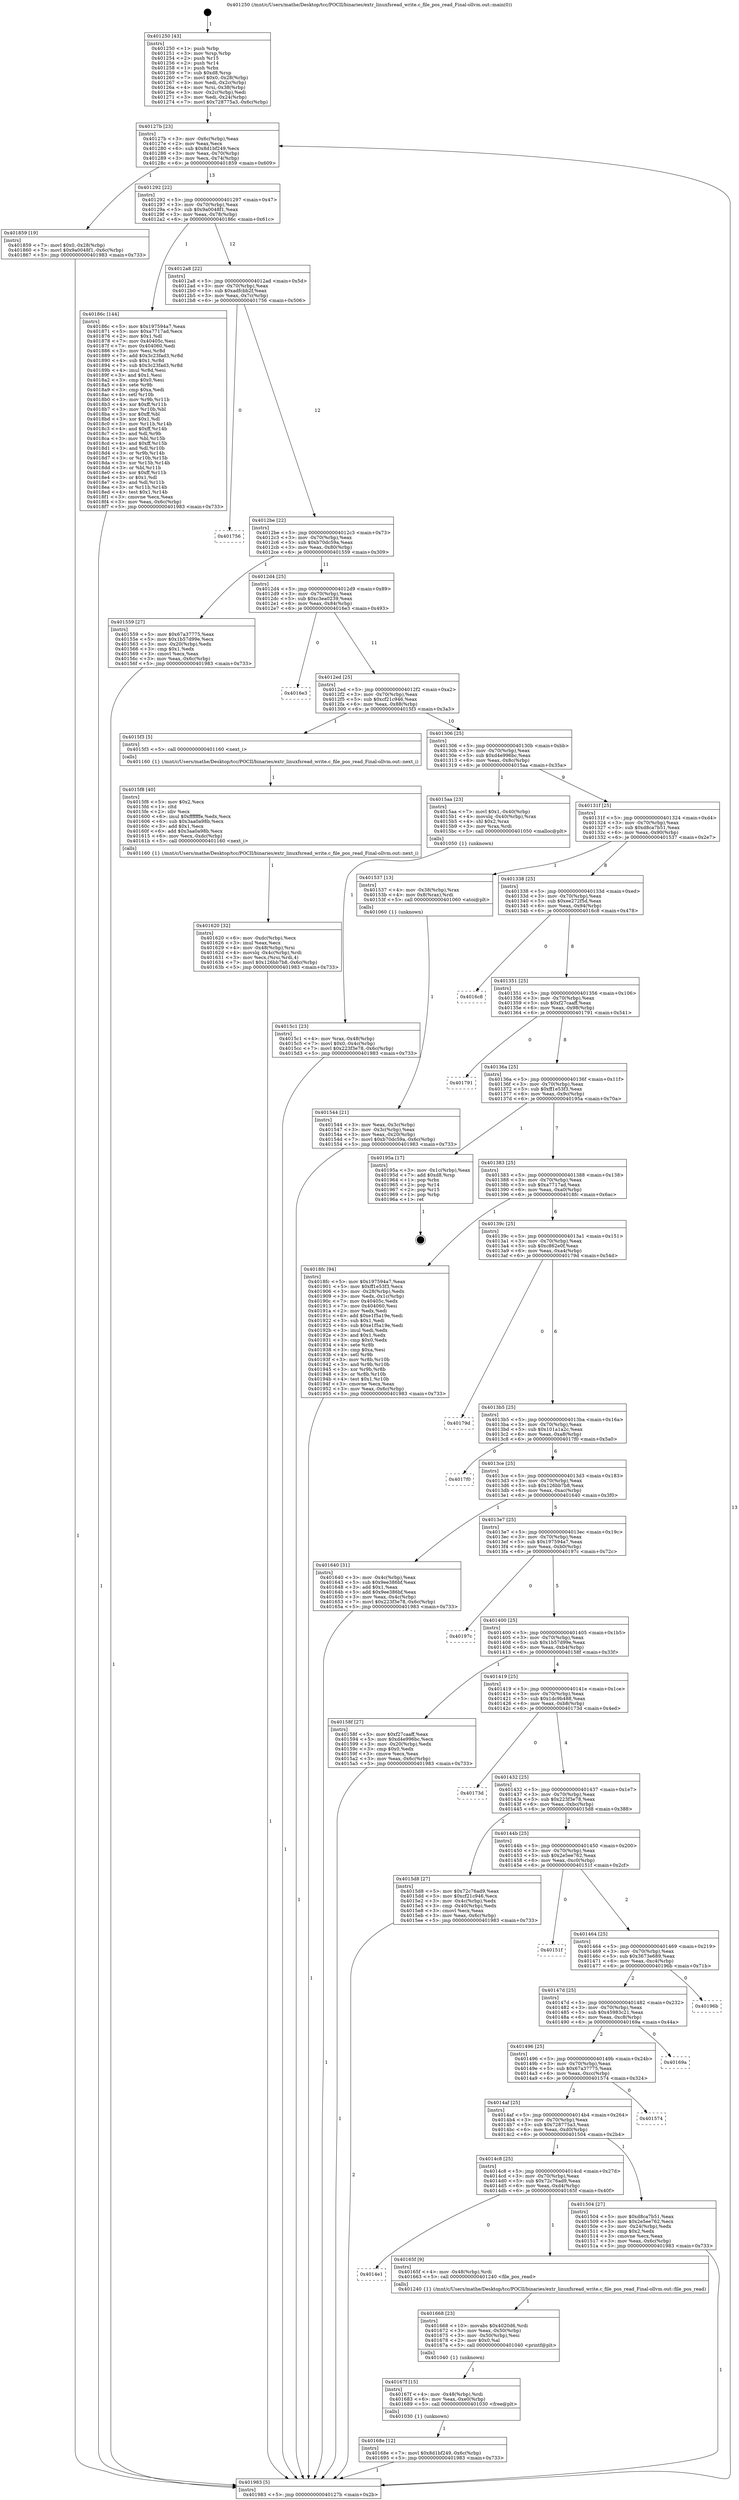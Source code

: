 digraph "0x401250" {
  label = "0x401250 (/mnt/c/Users/mathe/Desktop/tcc/POCII/binaries/extr_linuxfsread_write.c_file_pos_read_Final-ollvm.out::main(0))"
  labelloc = "t"
  node[shape=record]

  Entry [label="",width=0.3,height=0.3,shape=circle,fillcolor=black,style=filled]
  "0x40127b" [label="{
     0x40127b [23]\l
     | [instrs]\l
     &nbsp;&nbsp;0x40127b \<+3\>: mov -0x6c(%rbp),%eax\l
     &nbsp;&nbsp;0x40127e \<+2\>: mov %eax,%ecx\l
     &nbsp;&nbsp;0x401280 \<+6\>: sub $0x8d1bf249,%ecx\l
     &nbsp;&nbsp;0x401286 \<+3\>: mov %eax,-0x70(%rbp)\l
     &nbsp;&nbsp;0x401289 \<+3\>: mov %ecx,-0x74(%rbp)\l
     &nbsp;&nbsp;0x40128c \<+6\>: je 0000000000401859 \<main+0x609\>\l
  }"]
  "0x401859" [label="{
     0x401859 [19]\l
     | [instrs]\l
     &nbsp;&nbsp;0x401859 \<+7\>: movl $0x0,-0x28(%rbp)\l
     &nbsp;&nbsp;0x401860 \<+7\>: movl $0x9a0048f1,-0x6c(%rbp)\l
     &nbsp;&nbsp;0x401867 \<+5\>: jmp 0000000000401983 \<main+0x733\>\l
  }"]
  "0x401292" [label="{
     0x401292 [22]\l
     | [instrs]\l
     &nbsp;&nbsp;0x401292 \<+5\>: jmp 0000000000401297 \<main+0x47\>\l
     &nbsp;&nbsp;0x401297 \<+3\>: mov -0x70(%rbp),%eax\l
     &nbsp;&nbsp;0x40129a \<+5\>: sub $0x9a0048f1,%eax\l
     &nbsp;&nbsp;0x40129f \<+3\>: mov %eax,-0x78(%rbp)\l
     &nbsp;&nbsp;0x4012a2 \<+6\>: je 000000000040186c \<main+0x61c\>\l
  }"]
  Exit [label="",width=0.3,height=0.3,shape=circle,fillcolor=black,style=filled,peripheries=2]
  "0x40186c" [label="{
     0x40186c [144]\l
     | [instrs]\l
     &nbsp;&nbsp;0x40186c \<+5\>: mov $0x197594a7,%eax\l
     &nbsp;&nbsp;0x401871 \<+5\>: mov $0xa7717ad,%ecx\l
     &nbsp;&nbsp;0x401876 \<+2\>: mov $0x1,%dl\l
     &nbsp;&nbsp;0x401878 \<+7\>: mov 0x40405c,%esi\l
     &nbsp;&nbsp;0x40187f \<+7\>: mov 0x404060,%edi\l
     &nbsp;&nbsp;0x401886 \<+3\>: mov %esi,%r8d\l
     &nbsp;&nbsp;0x401889 \<+7\>: add $0x3c23fad3,%r8d\l
     &nbsp;&nbsp;0x401890 \<+4\>: sub $0x1,%r8d\l
     &nbsp;&nbsp;0x401894 \<+7\>: sub $0x3c23fad3,%r8d\l
     &nbsp;&nbsp;0x40189b \<+4\>: imul %r8d,%esi\l
     &nbsp;&nbsp;0x40189f \<+3\>: and $0x1,%esi\l
     &nbsp;&nbsp;0x4018a2 \<+3\>: cmp $0x0,%esi\l
     &nbsp;&nbsp;0x4018a5 \<+4\>: sete %r9b\l
     &nbsp;&nbsp;0x4018a9 \<+3\>: cmp $0xa,%edi\l
     &nbsp;&nbsp;0x4018ac \<+4\>: setl %r10b\l
     &nbsp;&nbsp;0x4018b0 \<+3\>: mov %r9b,%r11b\l
     &nbsp;&nbsp;0x4018b3 \<+4\>: xor $0xff,%r11b\l
     &nbsp;&nbsp;0x4018b7 \<+3\>: mov %r10b,%bl\l
     &nbsp;&nbsp;0x4018ba \<+3\>: xor $0xff,%bl\l
     &nbsp;&nbsp;0x4018bd \<+3\>: xor $0x1,%dl\l
     &nbsp;&nbsp;0x4018c0 \<+3\>: mov %r11b,%r14b\l
     &nbsp;&nbsp;0x4018c3 \<+4\>: and $0xff,%r14b\l
     &nbsp;&nbsp;0x4018c7 \<+3\>: and %dl,%r9b\l
     &nbsp;&nbsp;0x4018ca \<+3\>: mov %bl,%r15b\l
     &nbsp;&nbsp;0x4018cd \<+4\>: and $0xff,%r15b\l
     &nbsp;&nbsp;0x4018d1 \<+3\>: and %dl,%r10b\l
     &nbsp;&nbsp;0x4018d4 \<+3\>: or %r9b,%r14b\l
     &nbsp;&nbsp;0x4018d7 \<+3\>: or %r10b,%r15b\l
     &nbsp;&nbsp;0x4018da \<+3\>: xor %r15b,%r14b\l
     &nbsp;&nbsp;0x4018dd \<+3\>: or %bl,%r11b\l
     &nbsp;&nbsp;0x4018e0 \<+4\>: xor $0xff,%r11b\l
     &nbsp;&nbsp;0x4018e4 \<+3\>: or $0x1,%dl\l
     &nbsp;&nbsp;0x4018e7 \<+3\>: and %dl,%r11b\l
     &nbsp;&nbsp;0x4018ea \<+3\>: or %r11b,%r14b\l
     &nbsp;&nbsp;0x4018ed \<+4\>: test $0x1,%r14b\l
     &nbsp;&nbsp;0x4018f1 \<+3\>: cmovne %ecx,%eax\l
     &nbsp;&nbsp;0x4018f4 \<+3\>: mov %eax,-0x6c(%rbp)\l
     &nbsp;&nbsp;0x4018f7 \<+5\>: jmp 0000000000401983 \<main+0x733\>\l
  }"]
  "0x4012a8" [label="{
     0x4012a8 [22]\l
     | [instrs]\l
     &nbsp;&nbsp;0x4012a8 \<+5\>: jmp 00000000004012ad \<main+0x5d\>\l
     &nbsp;&nbsp;0x4012ad \<+3\>: mov -0x70(%rbp),%eax\l
     &nbsp;&nbsp;0x4012b0 \<+5\>: sub $0xadfcbb2f,%eax\l
     &nbsp;&nbsp;0x4012b5 \<+3\>: mov %eax,-0x7c(%rbp)\l
     &nbsp;&nbsp;0x4012b8 \<+6\>: je 0000000000401756 \<main+0x506\>\l
  }"]
  "0x40168e" [label="{
     0x40168e [12]\l
     | [instrs]\l
     &nbsp;&nbsp;0x40168e \<+7\>: movl $0x8d1bf249,-0x6c(%rbp)\l
     &nbsp;&nbsp;0x401695 \<+5\>: jmp 0000000000401983 \<main+0x733\>\l
  }"]
  "0x401756" [label="{
     0x401756\l
  }", style=dashed]
  "0x4012be" [label="{
     0x4012be [22]\l
     | [instrs]\l
     &nbsp;&nbsp;0x4012be \<+5\>: jmp 00000000004012c3 \<main+0x73\>\l
     &nbsp;&nbsp;0x4012c3 \<+3\>: mov -0x70(%rbp),%eax\l
     &nbsp;&nbsp;0x4012c6 \<+5\>: sub $0xb70dc59a,%eax\l
     &nbsp;&nbsp;0x4012cb \<+3\>: mov %eax,-0x80(%rbp)\l
     &nbsp;&nbsp;0x4012ce \<+6\>: je 0000000000401559 \<main+0x309\>\l
  }"]
  "0x40167f" [label="{
     0x40167f [15]\l
     | [instrs]\l
     &nbsp;&nbsp;0x40167f \<+4\>: mov -0x48(%rbp),%rdi\l
     &nbsp;&nbsp;0x401683 \<+6\>: mov %eax,-0xe0(%rbp)\l
     &nbsp;&nbsp;0x401689 \<+5\>: call 0000000000401030 \<free@plt\>\l
     | [calls]\l
     &nbsp;&nbsp;0x401030 \{1\} (unknown)\l
  }"]
  "0x401559" [label="{
     0x401559 [27]\l
     | [instrs]\l
     &nbsp;&nbsp;0x401559 \<+5\>: mov $0x67a37775,%eax\l
     &nbsp;&nbsp;0x40155e \<+5\>: mov $0x1b57d99e,%ecx\l
     &nbsp;&nbsp;0x401563 \<+3\>: mov -0x20(%rbp),%edx\l
     &nbsp;&nbsp;0x401566 \<+3\>: cmp $0x1,%edx\l
     &nbsp;&nbsp;0x401569 \<+3\>: cmovl %ecx,%eax\l
     &nbsp;&nbsp;0x40156c \<+3\>: mov %eax,-0x6c(%rbp)\l
     &nbsp;&nbsp;0x40156f \<+5\>: jmp 0000000000401983 \<main+0x733\>\l
  }"]
  "0x4012d4" [label="{
     0x4012d4 [25]\l
     | [instrs]\l
     &nbsp;&nbsp;0x4012d4 \<+5\>: jmp 00000000004012d9 \<main+0x89\>\l
     &nbsp;&nbsp;0x4012d9 \<+3\>: mov -0x70(%rbp),%eax\l
     &nbsp;&nbsp;0x4012dc \<+5\>: sub $0xc3ea0239,%eax\l
     &nbsp;&nbsp;0x4012e1 \<+6\>: mov %eax,-0x84(%rbp)\l
     &nbsp;&nbsp;0x4012e7 \<+6\>: je 00000000004016e3 \<main+0x493\>\l
  }"]
  "0x401668" [label="{
     0x401668 [23]\l
     | [instrs]\l
     &nbsp;&nbsp;0x401668 \<+10\>: movabs $0x4020d6,%rdi\l
     &nbsp;&nbsp;0x401672 \<+3\>: mov %eax,-0x50(%rbp)\l
     &nbsp;&nbsp;0x401675 \<+3\>: mov -0x50(%rbp),%esi\l
     &nbsp;&nbsp;0x401678 \<+2\>: mov $0x0,%al\l
     &nbsp;&nbsp;0x40167a \<+5\>: call 0000000000401040 \<printf@plt\>\l
     | [calls]\l
     &nbsp;&nbsp;0x401040 \{1\} (unknown)\l
  }"]
  "0x4016e3" [label="{
     0x4016e3\l
  }", style=dashed]
  "0x4012ed" [label="{
     0x4012ed [25]\l
     | [instrs]\l
     &nbsp;&nbsp;0x4012ed \<+5\>: jmp 00000000004012f2 \<main+0xa2\>\l
     &nbsp;&nbsp;0x4012f2 \<+3\>: mov -0x70(%rbp),%eax\l
     &nbsp;&nbsp;0x4012f5 \<+5\>: sub $0xcf21c946,%eax\l
     &nbsp;&nbsp;0x4012fa \<+6\>: mov %eax,-0x88(%rbp)\l
     &nbsp;&nbsp;0x401300 \<+6\>: je 00000000004015f3 \<main+0x3a3\>\l
  }"]
  "0x4014e1" [label="{
     0x4014e1\l
  }", style=dashed]
  "0x4015f3" [label="{
     0x4015f3 [5]\l
     | [instrs]\l
     &nbsp;&nbsp;0x4015f3 \<+5\>: call 0000000000401160 \<next_i\>\l
     | [calls]\l
     &nbsp;&nbsp;0x401160 \{1\} (/mnt/c/Users/mathe/Desktop/tcc/POCII/binaries/extr_linuxfsread_write.c_file_pos_read_Final-ollvm.out::next_i)\l
  }"]
  "0x401306" [label="{
     0x401306 [25]\l
     | [instrs]\l
     &nbsp;&nbsp;0x401306 \<+5\>: jmp 000000000040130b \<main+0xbb\>\l
     &nbsp;&nbsp;0x40130b \<+3\>: mov -0x70(%rbp),%eax\l
     &nbsp;&nbsp;0x40130e \<+5\>: sub $0xd4e996bc,%eax\l
     &nbsp;&nbsp;0x401313 \<+6\>: mov %eax,-0x8c(%rbp)\l
     &nbsp;&nbsp;0x401319 \<+6\>: je 00000000004015aa \<main+0x35a\>\l
  }"]
  "0x40165f" [label="{
     0x40165f [9]\l
     | [instrs]\l
     &nbsp;&nbsp;0x40165f \<+4\>: mov -0x48(%rbp),%rdi\l
     &nbsp;&nbsp;0x401663 \<+5\>: call 0000000000401240 \<file_pos_read\>\l
     | [calls]\l
     &nbsp;&nbsp;0x401240 \{1\} (/mnt/c/Users/mathe/Desktop/tcc/POCII/binaries/extr_linuxfsread_write.c_file_pos_read_Final-ollvm.out::file_pos_read)\l
  }"]
  "0x4015aa" [label="{
     0x4015aa [23]\l
     | [instrs]\l
     &nbsp;&nbsp;0x4015aa \<+7\>: movl $0x1,-0x40(%rbp)\l
     &nbsp;&nbsp;0x4015b1 \<+4\>: movslq -0x40(%rbp),%rax\l
     &nbsp;&nbsp;0x4015b5 \<+4\>: shl $0x2,%rax\l
     &nbsp;&nbsp;0x4015b9 \<+3\>: mov %rax,%rdi\l
     &nbsp;&nbsp;0x4015bc \<+5\>: call 0000000000401050 \<malloc@plt\>\l
     | [calls]\l
     &nbsp;&nbsp;0x401050 \{1\} (unknown)\l
  }"]
  "0x40131f" [label="{
     0x40131f [25]\l
     | [instrs]\l
     &nbsp;&nbsp;0x40131f \<+5\>: jmp 0000000000401324 \<main+0xd4\>\l
     &nbsp;&nbsp;0x401324 \<+3\>: mov -0x70(%rbp),%eax\l
     &nbsp;&nbsp;0x401327 \<+5\>: sub $0xd8ca7b51,%eax\l
     &nbsp;&nbsp;0x40132c \<+6\>: mov %eax,-0x90(%rbp)\l
     &nbsp;&nbsp;0x401332 \<+6\>: je 0000000000401537 \<main+0x2e7\>\l
  }"]
  "0x401620" [label="{
     0x401620 [32]\l
     | [instrs]\l
     &nbsp;&nbsp;0x401620 \<+6\>: mov -0xdc(%rbp),%ecx\l
     &nbsp;&nbsp;0x401626 \<+3\>: imul %eax,%ecx\l
     &nbsp;&nbsp;0x401629 \<+4\>: mov -0x48(%rbp),%rsi\l
     &nbsp;&nbsp;0x40162d \<+4\>: movslq -0x4c(%rbp),%rdi\l
     &nbsp;&nbsp;0x401631 \<+3\>: mov %ecx,(%rsi,%rdi,4)\l
     &nbsp;&nbsp;0x401634 \<+7\>: movl $0x126bb7b8,-0x6c(%rbp)\l
     &nbsp;&nbsp;0x40163b \<+5\>: jmp 0000000000401983 \<main+0x733\>\l
  }"]
  "0x401537" [label="{
     0x401537 [13]\l
     | [instrs]\l
     &nbsp;&nbsp;0x401537 \<+4\>: mov -0x38(%rbp),%rax\l
     &nbsp;&nbsp;0x40153b \<+4\>: mov 0x8(%rax),%rdi\l
     &nbsp;&nbsp;0x40153f \<+5\>: call 0000000000401060 \<atoi@plt\>\l
     | [calls]\l
     &nbsp;&nbsp;0x401060 \{1\} (unknown)\l
  }"]
  "0x401338" [label="{
     0x401338 [25]\l
     | [instrs]\l
     &nbsp;&nbsp;0x401338 \<+5\>: jmp 000000000040133d \<main+0xed\>\l
     &nbsp;&nbsp;0x40133d \<+3\>: mov -0x70(%rbp),%eax\l
     &nbsp;&nbsp;0x401340 \<+5\>: sub $0xee272f5d,%eax\l
     &nbsp;&nbsp;0x401345 \<+6\>: mov %eax,-0x94(%rbp)\l
     &nbsp;&nbsp;0x40134b \<+6\>: je 00000000004016c8 \<main+0x478\>\l
  }"]
  "0x4015f8" [label="{
     0x4015f8 [40]\l
     | [instrs]\l
     &nbsp;&nbsp;0x4015f8 \<+5\>: mov $0x2,%ecx\l
     &nbsp;&nbsp;0x4015fd \<+1\>: cltd\l
     &nbsp;&nbsp;0x4015fe \<+2\>: idiv %ecx\l
     &nbsp;&nbsp;0x401600 \<+6\>: imul $0xfffffffe,%edx,%ecx\l
     &nbsp;&nbsp;0x401606 \<+6\>: sub $0x3aa0a98b,%ecx\l
     &nbsp;&nbsp;0x40160c \<+3\>: add $0x1,%ecx\l
     &nbsp;&nbsp;0x40160f \<+6\>: add $0x3aa0a98b,%ecx\l
     &nbsp;&nbsp;0x401615 \<+6\>: mov %ecx,-0xdc(%rbp)\l
     &nbsp;&nbsp;0x40161b \<+5\>: call 0000000000401160 \<next_i\>\l
     | [calls]\l
     &nbsp;&nbsp;0x401160 \{1\} (/mnt/c/Users/mathe/Desktop/tcc/POCII/binaries/extr_linuxfsread_write.c_file_pos_read_Final-ollvm.out::next_i)\l
  }"]
  "0x4016c8" [label="{
     0x4016c8\l
  }", style=dashed]
  "0x401351" [label="{
     0x401351 [25]\l
     | [instrs]\l
     &nbsp;&nbsp;0x401351 \<+5\>: jmp 0000000000401356 \<main+0x106\>\l
     &nbsp;&nbsp;0x401356 \<+3\>: mov -0x70(%rbp),%eax\l
     &nbsp;&nbsp;0x401359 \<+5\>: sub $0xf27caaff,%eax\l
     &nbsp;&nbsp;0x40135e \<+6\>: mov %eax,-0x98(%rbp)\l
     &nbsp;&nbsp;0x401364 \<+6\>: je 0000000000401791 \<main+0x541\>\l
  }"]
  "0x4015c1" [label="{
     0x4015c1 [23]\l
     | [instrs]\l
     &nbsp;&nbsp;0x4015c1 \<+4\>: mov %rax,-0x48(%rbp)\l
     &nbsp;&nbsp;0x4015c5 \<+7\>: movl $0x0,-0x4c(%rbp)\l
     &nbsp;&nbsp;0x4015cc \<+7\>: movl $0x223f3e78,-0x6c(%rbp)\l
     &nbsp;&nbsp;0x4015d3 \<+5\>: jmp 0000000000401983 \<main+0x733\>\l
  }"]
  "0x401791" [label="{
     0x401791\l
  }", style=dashed]
  "0x40136a" [label="{
     0x40136a [25]\l
     | [instrs]\l
     &nbsp;&nbsp;0x40136a \<+5\>: jmp 000000000040136f \<main+0x11f\>\l
     &nbsp;&nbsp;0x40136f \<+3\>: mov -0x70(%rbp),%eax\l
     &nbsp;&nbsp;0x401372 \<+5\>: sub $0xff1e53f3,%eax\l
     &nbsp;&nbsp;0x401377 \<+6\>: mov %eax,-0x9c(%rbp)\l
     &nbsp;&nbsp;0x40137d \<+6\>: je 000000000040195a \<main+0x70a\>\l
  }"]
  "0x401544" [label="{
     0x401544 [21]\l
     | [instrs]\l
     &nbsp;&nbsp;0x401544 \<+3\>: mov %eax,-0x3c(%rbp)\l
     &nbsp;&nbsp;0x401547 \<+3\>: mov -0x3c(%rbp),%eax\l
     &nbsp;&nbsp;0x40154a \<+3\>: mov %eax,-0x20(%rbp)\l
     &nbsp;&nbsp;0x40154d \<+7\>: movl $0xb70dc59a,-0x6c(%rbp)\l
     &nbsp;&nbsp;0x401554 \<+5\>: jmp 0000000000401983 \<main+0x733\>\l
  }"]
  "0x40195a" [label="{
     0x40195a [17]\l
     | [instrs]\l
     &nbsp;&nbsp;0x40195a \<+3\>: mov -0x1c(%rbp),%eax\l
     &nbsp;&nbsp;0x40195d \<+7\>: add $0xd8,%rsp\l
     &nbsp;&nbsp;0x401964 \<+1\>: pop %rbx\l
     &nbsp;&nbsp;0x401965 \<+2\>: pop %r14\l
     &nbsp;&nbsp;0x401967 \<+2\>: pop %r15\l
     &nbsp;&nbsp;0x401969 \<+1\>: pop %rbp\l
     &nbsp;&nbsp;0x40196a \<+1\>: ret\l
  }"]
  "0x401383" [label="{
     0x401383 [25]\l
     | [instrs]\l
     &nbsp;&nbsp;0x401383 \<+5\>: jmp 0000000000401388 \<main+0x138\>\l
     &nbsp;&nbsp;0x401388 \<+3\>: mov -0x70(%rbp),%eax\l
     &nbsp;&nbsp;0x40138b \<+5\>: sub $0xa7717ad,%eax\l
     &nbsp;&nbsp;0x401390 \<+6\>: mov %eax,-0xa0(%rbp)\l
     &nbsp;&nbsp;0x401396 \<+6\>: je 00000000004018fc \<main+0x6ac\>\l
  }"]
  "0x401250" [label="{
     0x401250 [43]\l
     | [instrs]\l
     &nbsp;&nbsp;0x401250 \<+1\>: push %rbp\l
     &nbsp;&nbsp;0x401251 \<+3\>: mov %rsp,%rbp\l
     &nbsp;&nbsp;0x401254 \<+2\>: push %r15\l
     &nbsp;&nbsp;0x401256 \<+2\>: push %r14\l
     &nbsp;&nbsp;0x401258 \<+1\>: push %rbx\l
     &nbsp;&nbsp;0x401259 \<+7\>: sub $0xd8,%rsp\l
     &nbsp;&nbsp;0x401260 \<+7\>: movl $0x0,-0x28(%rbp)\l
     &nbsp;&nbsp;0x401267 \<+3\>: mov %edi,-0x2c(%rbp)\l
     &nbsp;&nbsp;0x40126a \<+4\>: mov %rsi,-0x38(%rbp)\l
     &nbsp;&nbsp;0x40126e \<+3\>: mov -0x2c(%rbp),%edi\l
     &nbsp;&nbsp;0x401271 \<+3\>: mov %edi,-0x24(%rbp)\l
     &nbsp;&nbsp;0x401274 \<+7\>: movl $0x728775a3,-0x6c(%rbp)\l
  }"]
  "0x4018fc" [label="{
     0x4018fc [94]\l
     | [instrs]\l
     &nbsp;&nbsp;0x4018fc \<+5\>: mov $0x197594a7,%eax\l
     &nbsp;&nbsp;0x401901 \<+5\>: mov $0xff1e53f3,%ecx\l
     &nbsp;&nbsp;0x401906 \<+3\>: mov -0x28(%rbp),%edx\l
     &nbsp;&nbsp;0x401909 \<+3\>: mov %edx,-0x1c(%rbp)\l
     &nbsp;&nbsp;0x40190c \<+7\>: mov 0x40405c,%edx\l
     &nbsp;&nbsp;0x401913 \<+7\>: mov 0x404060,%esi\l
     &nbsp;&nbsp;0x40191a \<+2\>: mov %edx,%edi\l
     &nbsp;&nbsp;0x40191c \<+6\>: add $0xe1f5a19e,%edi\l
     &nbsp;&nbsp;0x401922 \<+3\>: sub $0x1,%edi\l
     &nbsp;&nbsp;0x401925 \<+6\>: sub $0xe1f5a19e,%edi\l
     &nbsp;&nbsp;0x40192b \<+3\>: imul %edi,%edx\l
     &nbsp;&nbsp;0x40192e \<+3\>: and $0x1,%edx\l
     &nbsp;&nbsp;0x401931 \<+3\>: cmp $0x0,%edx\l
     &nbsp;&nbsp;0x401934 \<+4\>: sete %r8b\l
     &nbsp;&nbsp;0x401938 \<+3\>: cmp $0xa,%esi\l
     &nbsp;&nbsp;0x40193b \<+4\>: setl %r9b\l
     &nbsp;&nbsp;0x40193f \<+3\>: mov %r8b,%r10b\l
     &nbsp;&nbsp;0x401942 \<+3\>: and %r9b,%r10b\l
     &nbsp;&nbsp;0x401945 \<+3\>: xor %r9b,%r8b\l
     &nbsp;&nbsp;0x401948 \<+3\>: or %r8b,%r10b\l
     &nbsp;&nbsp;0x40194b \<+4\>: test $0x1,%r10b\l
     &nbsp;&nbsp;0x40194f \<+3\>: cmovne %ecx,%eax\l
     &nbsp;&nbsp;0x401952 \<+3\>: mov %eax,-0x6c(%rbp)\l
     &nbsp;&nbsp;0x401955 \<+5\>: jmp 0000000000401983 \<main+0x733\>\l
  }"]
  "0x40139c" [label="{
     0x40139c [25]\l
     | [instrs]\l
     &nbsp;&nbsp;0x40139c \<+5\>: jmp 00000000004013a1 \<main+0x151\>\l
     &nbsp;&nbsp;0x4013a1 \<+3\>: mov -0x70(%rbp),%eax\l
     &nbsp;&nbsp;0x4013a4 \<+5\>: sub $0xc862e0f,%eax\l
     &nbsp;&nbsp;0x4013a9 \<+6\>: mov %eax,-0xa4(%rbp)\l
     &nbsp;&nbsp;0x4013af \<+6\>: je 000000000040179d \<main+0x54d\>\l
  }"]
  "0x401983" [label="{
     0x401983 [5]\l
     | [instrs]\l
     &nbsp;&nbsp;0x401983 \<+5\>: jmp 000000000040127b \<main+0x2b\>\l
  }"]
  "0x40179d" [label="{
     0x40179d\l
  }", style=dashed]
  "0x4013b5" [label="{
     0x4013b5 [25]\l
     | [instrs]\l
     &nbsp;&nbsp;0x4013b5 \<+5\>: jmp 00000000004013ba \<main+0x16a\>\l
     &nbsp;&nbsp;0x4013ba \<+3\>: mov -0x70(%rbp),%eax\l
     &nbsp;&nbsp;0x4013bd \<+5\>: sub $0x101a1a2c,%eax\l
     &nbsp;&nbsp;0x4013c2 \<+6\>: mov %eax,-0xa8(%rbp)\l
     &nbsp;&nbsp;0x4013c8 \<+6\>: je 00000000004017f0 \<main+0x5a0\>\l
  }"]
  "0x4014c8" [label="{
     0x4014c8 [25]\l
     | [instrs]\l
     &nbsp;&nbsp;0x4014c8 \<+5\>: jmp 00000000004014cd \<main+0x27d\>\l
     &nbsp;&nbsp;0x4014cd \<+3\>: mov -0x70(%rbp),%eax\l
     &nbsp;&nbsp;0x4014d0 \<+5\>: sub $0x72c76ad9,%eax\l
     &nbsp;&nbsp;0x4014d5 \<+6\>: mov %eax,-0xd4(%rbp)\l
     &nbsp;&nbsp;0x4014db \<+6\>: je 000000000040165f \<main+0x40f\>\l
  }"]
  "0x4017f0" [label="{
     0x4017f0\l
  }", style=dashed]
  "0x4013ce" [label="{
     0x4013ce [25]\l
     | [instrs]\l
     &nbsp;&nbsp;0x4013ce \<+5\>: jmp 00000000004013d3 \<main+0x183\>\l
     &nbsp;&nbsp;0x4013d3 \<+3\>: mov -0x70(%rbp),%eax\l
     &nbsp;&nbsp;0x4013d6 \<+5\>: sub $0x126bb7b8,%eax\l
     &nbsp;&nbsp;0x4013db \<+6\>: mov %eax,-0xac(%rbp)\l
     &nbsp;&nbsp;0x4013e1 \<+6\>: je 0000000000401640 \<main+0x3f0\>\l
  }"]
  "0x401504" [label="{
     0x401504 [27]\l
     | [instrs]\l
     &nbsp;&nbsp;0x401504 \<+5\>: mov $0xd8ca7b51,%eax\l
     &nbsp;&nbsp;0x401509 \<+5\>: mov $0x2e5ee762,%ecx\l
     &nbsp;&nbsp;0x40150e \<+3\>: mov -0x24(%rbp),%edx\l
     &nbsp;&nbsp;0x401511 \<+3\>: cmp $0x2,%edx\l
     &nbsp;&nbsp;0x401514 \<+3\>: cmovne %ecx,%eax\l
     &nbsp;&nbsp;0x401517 \<+3\>: mov %eax,-0x6c(%rbp)\l
     &nbsp;&nbsp;0x40151a \<+5\>: jmp 0000000000401983 \<main+0x733\>\l
  }"]
  "0x401640" [label="{
     0x401640 [31]\l
     | [instrs]\l
     &nbsp;&nbsp;0x401640 \<+3\>: mov -0x4c(%rbp),%eax\l
     &nbsp;&nbsp;0x401643 \<+5\>: sub $0x9ee386bf,%eax\l
     &nbsp;&nbsp;0x401648 \<+3\>: add $0x1,%eax\l
     &nbsp;&nbsp;0x40164b \<+5\>: add $0x9ee386bf,%eax\l
     &nbsp;&nbsp;0x401650 \<+3\>: mov %eax,-0x4c(%rbp)\l
     &nbsp;&nbsp;0x401653 \<+7\>: movl $0x223f3e78,-0x6c(%rbp)\l
     &nbsp;&nbsp;0x40165a \<+5\>: jmp 0000000000401983 \<main+0x733\>\l
  }"]
  "0x4013e7" [label="{
     0x4013e7 [25]\l
     | [instrs]\l
     &nbsp;&nbsp;0x4013e7 \<+5\>: jmp 00000000004013ec \<main+0x19c\>\l
     &nbsp;&nbsp;0x4013ec \<+3\>: mov -0x70(%rbp),%eax\l
     &nbsp;&nbsp;0x4013ef \<+5\>: sub $0x197594a7,%eax\l
     &nbsp;&nbsp;0x4013f4 \<+6\>: mov %eax,-0xb0(%rbp)\l
     &nbsp;&nbsp;0x4013fa \<+6\>: je 000000000040197c \<main+0x72c\>\l
  }"]
  "0x4014af" [label="{
     0x4014af [25]\l
     | [instrs]\l
     &nbsp;&nbsp;0x4014af \<+5\>: jmp 00000000004014b4 \<main+0x264\>\l
     &nbsp;&nbsp;0x4014b4 \<+3\>: mov -0x70(%rbp),%eax\l
     &nbsp;&nbsp;0x4014b7 \<+5\>: sub $0x728775a3,%eax\l
     &nbsp;&nbsp;0x4014bc \<+6\>: mov %eax,-0xd0(%rbp)\l
     &nbsp;&nbsp;0x4014c2 \<+6\>: je 0000000000401504 \<main+0x2b4\>\l
  }"]
  "0x40197c" [label="{
     0x40197c\l
  }", style=dashed]
  "0x401400" [label="{
     0x401400 [25]\l
     | [instrs]\l
     &nbsp;&nbsp;0x401400 \<+5\>: jmp 0000000000401405 \<main+0x1b5\>\l
     &nbsp;&nbsp;0x401405 \<+3\>: mov -0x70(%rbp),%eax\l
     &nbsp;&nbsp;0x401408 \<+5\>: sub $0x1b57d99e,%eax\l
     &nbsp;&nbsp;0x40140d \<+6\>: mov %eax,-0xb4(%rbp)\l
     &nbsp;&nbsp;0x401413 \<+6\>: je 000000000040158f \<main+0x33f\>\l
  }"]
  "0x401574" [label="{
     0x401574\l
  }", style=dashed]
  "0x40158f" [label="{
     0x40158f [27]\l
     | [instrs]\l
     &nbsp;&nbsp;0x40158f \<+5\>: mov $0xf27caaff,%eax\l
     &nbsp;&nbsp;0x401594 \<+5\>: mov $0xd4e996bc,%ecx\l
     &nbsp;&nbsp;0x401599 \<+3\>: mov -0x20(%rbp),%edx\l
     &nbsp;&nbsp;0x40159c \<+3\>: cmp $0x0,%edx\l
     &nbsp;&nbsp;0x40159f \<+3\>: cmove %ecx,%eax\l
     &nbsp;&nbsp;0x4015a2 \<+3\>: mov %eax,-0x6c(%rbp)\l
     &nbsp;&nbsp;0x4015a5 \<+5\>: jmp 0000000000401983 \<main+0x733\>\l
  }"]
  "0x401419" [label="{
     0x401419 [25]\l
     | [instrs]\l
     &nbsp;&nbsp;0x401419 \<+5\>: jmp 000000000040141e \<main+0x1ce\>\l
     &nbsp;&nbsp;0x40141e \<+3\>: mov -0x70(%rbp),%eax\l
     &nbsp;&nbsp;0x401421 \<+5\>: sub $0x1dc9b488,%eax\l
     &nbsp;&nbsp;0x401426 \<+6\>: mov %eax,-0xb8(%rbp)\l
     &nbsp;&nbsp;0x40142c \<+6\>: je 000000000040173d \<main+0x4ed\>\l
  }"]
  "0x401496" [label="{
     0x401496 [25]\l
     | [instrs]\l
     &nbsp;&nbsp;0x401496 \<+5\>: jmp 000000000040149b \<main+0x24b\>\l
     &nbsp;&nbsp;0x40149b \<+3\>: mov -0x70(%rbp),%eax\l
     &nbsp;&nbsp;0x40149e \<+5\>: sub $0x67a37775,%eax\l
     &nbsp;&nbsp;0x4014a3 \<+6\>: mov %eax,-0xcc(%rbp)\l
     &nbsp;&nbsp;0x4014a9 \<+6\>: je 0000000000401574 \<main+0x324\>\l
  }"]
  "0x40173d" [label="{
     0x40173d\l
  }", style=dashed]
  "0x401432" [label="{
     0x401432 [25]\l
     | [instrs]\l
     &nbsp;&nbsp;0x401432 \<+5\>: jmp 0000000000401437 \<main+0x1e7\>\l
     &nbsp;&nbsp;0x401437 \<+3\>: mov -0x70(%rbp),%eax\l
     &nbsp;&nbsp;0x40143a \<+5\>: sub $0x223f3e78,%eax\l
     &nbsp;&nbsp;0x40143f \<+6\>: mov %eax,-0xbc(%rbp)\l
     &nbsp;&nbsp;0x401445 \<+6\>: je 00000000004015d8 \<main+0x388\>\l
  }"]
  "0x40169a" [label="{
     0x40169a\l
  }", style=dashed]
  "0x4015d8" [label="{
     0x4015d8 [27]\l
     | [instrs]\l
     &nbsp;&nbsp;0x4015d8 \<+5\>: mov $0x72c76ad9,%eax\l
     &nbsp;&nbsp;0x4015dd \<+5\>: mov $0xcf21c946,%ecx\l
     &nbsp;&nbsp;0x4015e2 \<+3\>: mov -0x4c(%rbp),%edx\l
     &nbsp;&nbsp;0x4015e5 \<+3\>: cmp -0x40(%rbp),%edx\l
     &nbsp;&nbsp;0x4015e8 \<+3\>: cmovl %ecx,%eax\l
     &nbsp;&nbsp;0x4015eb \<+3\>: mov %eax,-0x6c(%rbp)\l
     &nbsp;&nbsp;0x4015ee \<+5\>: jmp 0000000000401983 \<main+0x733\>\l
  }"]
  "0x40144b" [label="{
     0x40144b [25]\l
     | [instrs]\l
     &nbsp;&nbsp;0x40144b \<+5\>: jmp 0000000000401450 \<main+0x200\>\l
     &nbsp;&nbsp;0x401450 \<+3\>: mov -0x70(%rbp),%eax\l
     &nbsp;&nbsp;0x401453 \<+5\>: sub $0x2e5ee762,%eax\l
     &nbsp;&nbsp;0x401458 \<+6\>: mov %eax,-0xc0(%rbp)\l
     &nbsp;&nbsp;0x40145e \<+6\>: je 000000000040151f \<main+0x2cf\>\l
  }"]
  "0x40147d" [label="{
     0x40147d [25]\l
     | [instrs]\l
     &nbsp;&nbsp;0x40147d \<+5\>: jmp 0000000000401482 \<main+0x232\>\l
     &nbsp;&nbsp;0x401482 \<+3\>: mov -0x70(%rbp),%eax\l
     &nbsp;&nbsp;0x401485 \<+5\>: sub $0x45983c21,%eax\l
     &nbsp;&nbsp;0x40148a \<+6\>: mov %eax,-0xc8(%rbp)\l
     &nbsp;&nbsp;0x401490 \<+6\>: je 000000000040169a \<main+0x44a\>\l
  }"]
  "0x40151f" [label="{
     0x40151f\l
  }", style=dashed]
  "0x401464" [label="{
     0x401464 [25]\l
     | [instrs]\l
     &nbsp;&nbsp;0x401464 \<+5\>: jmp 0000000000401469 \<main+0x219\>\l
     &nbsp;&nbsp;0x401469 \<+3\>: mov -0x70(%rbp),%eax\l
     &nbsp;&nbsp;0x40146c \<+5\>: sub $0x3673e689,%eax\l
     &nbsp;&nbsp;0x401471 \<+6\>: mov %eax,-0xc4(%rbp)\l
     &nbsp;&nbsp;0x401477 \<+6\>: je 000000000040196b \<main+0x71b\>\l
  }"]
  "0x40196b" [label="{
     0x40196b\l
  }", style=dashed]
  Entry -> "0x401250" [label=" 1"]
  "0x40127b" -> "0x401859" [label=" 1"]
  "0x40127b" -> "0x401292" [label=" 13"]
  "0x40195a" -> Exit [label=" 1"]
  "0x401292" -> "0x40186c" [label=" 1"]
  "0x401292" -> "0x4012a8" [label=" 12"]
  "0x4018fc" -> "0x401983" [label=" 1"]
  "0x4012a8" -> "0x401756" [label=" 0"]
  "0x4012a8" -> "0x4012be" [label=" 12"]
  "0x40186c" -> "0x401983" [label=" 1"]
  "0x4012be" -> "0x401559" [label=" 1"]
  "0x4012be" -> "0x4012d4" [label=" 11"]
  "0x401859" -> "0x401983" [label=" 1"]
  "0x4012d4" -> "0x4016e3" [label=" 0"]
  "0x4012d4" -> "0x4012ed" [label=" 11"]
  "0x40168e" -> "0x401983" [label=" 1"]
  "0x4012ed" -> "0x4015f3" [label=" 1"]
  "0x4012ed" -> "0x401306" [label=" 10"]
  "0x40167f" -> "0x40168e" [label=" 1"]
  "0x401306" -> "0x4015aa" [label=" 1"]
  "0x401306" -> "0x40131f" [label=" 9"]
  "0x401668" -> "0x40167f" [label=" 1"]
  "0x40131f" -> "0x401537" [label=" 1"]
  "0x40131f" -> "0x401338" [label=" 8"]
  "0x4014c8" -> "0x4014e1" [label=" 0"]
  "0x401338" -> "0x4016c8" [label=" 0"]
  "0x401338" -> "0x401351" [label=" 8"]
  "0x4014c8" -> "0x40165f" [label=" 1"]
  "0x401351" -> "0x401791" [label=" 0"]
  "0x401351" -> "0x40136a" [label=" 8"]
  "0x40165f" -> "0x401668" [label=" 1"]
  "0x40136a" -> "0x40195a" [label=" 1"]
  "0x40136a" -> "0x401383" [label=" 7"]
  "0x401640" -> "0x401983" [label=" 1"]
  "0x401383" -> "0x4018fc" [label=" 1"]
  "0x401383" -> "0x40139c" [label=" 6"]
  "0x401620" -> "0x401983" [label=" 1"]
  "0x40139c" -> "0x40179d" [label=" 0"]
  "0x40139c" -> "0x4013b5" [label=" 6"]
  "0x4015f8" -> "0x401620" [label=" 1"]
  "0x4013b5" -> "0x4017f0" [label=" 0"]
  "0x4013b5" -> "0x4013ce" [label=" 6"]
  "0x4015f3" -> "0x4015f8" [label=" 1"]
  "0x4013ce" -> "0x401640" [label=" 1"]
  "0x4013ce" -> "0x4013e7" [label=" 5"]
  "0x4015d8" -> "0x401983" [label=" 2"]
  "0x4013e7" -> "0x40197c" [label=" 0"]
  "0x4013e7" -> "0x401400" [label=" 5"]
  "0x4015aa" -> "0x4015c1" [label=" 1"]
  "0x401400" -> "0x40158f" [label=" 1"]
  "0x401400" -> "0x401419" [label=" 4"]
  "0x40158f" -> "0x401983" [label=" 1"]
  "0x401419" -> "0x40173d" [label=" 0"]
  "0x401419" -> "0x401432" [label=" 4"]
  "0x401544" -> "0x401983" [label=" 1"]
  "0x401432" -> "0x4015d8" [label=" 2"]
  "0x401432" -> "0x40144b" [label=" 2"]
  "0x401537" -> "0x401544" [label=" 1"]
  "0x40144b" -> "0x40151f" [label=" 0"]
  "0x40144b" -> "0x401464" [label=" 2"]
  "0x401250" -> "0x40127b" [label=" 1"]
  "0x401464" -> "0x40196b" [label=" 0"]
  "0x401464" -> "0x40147d" [label=" 2"]
  "0x401983" -> "0x40127b" [label=" 13"]
  "0x40147d" -> "0x40169a" [label=" 0"]
  "0x40147d" -> "0x401496" [label=" 2"]
  "0x401559" -> "0x401983" [label=" 1"]
  "0x401496" -> "0x401574" [label=" 0"]
  "0x401496" -> "0x4014af" [label=" 2"]
  "0x4015c1" -> "0x401983" [label=" 1"]
  "0x4014af" -> "0x401504" [label=" 1"]
  "0x4014af" -> "0x4014c8" [label=" 1"]
  "0x401504" -> "0x401983" [label=" 1"]
}
